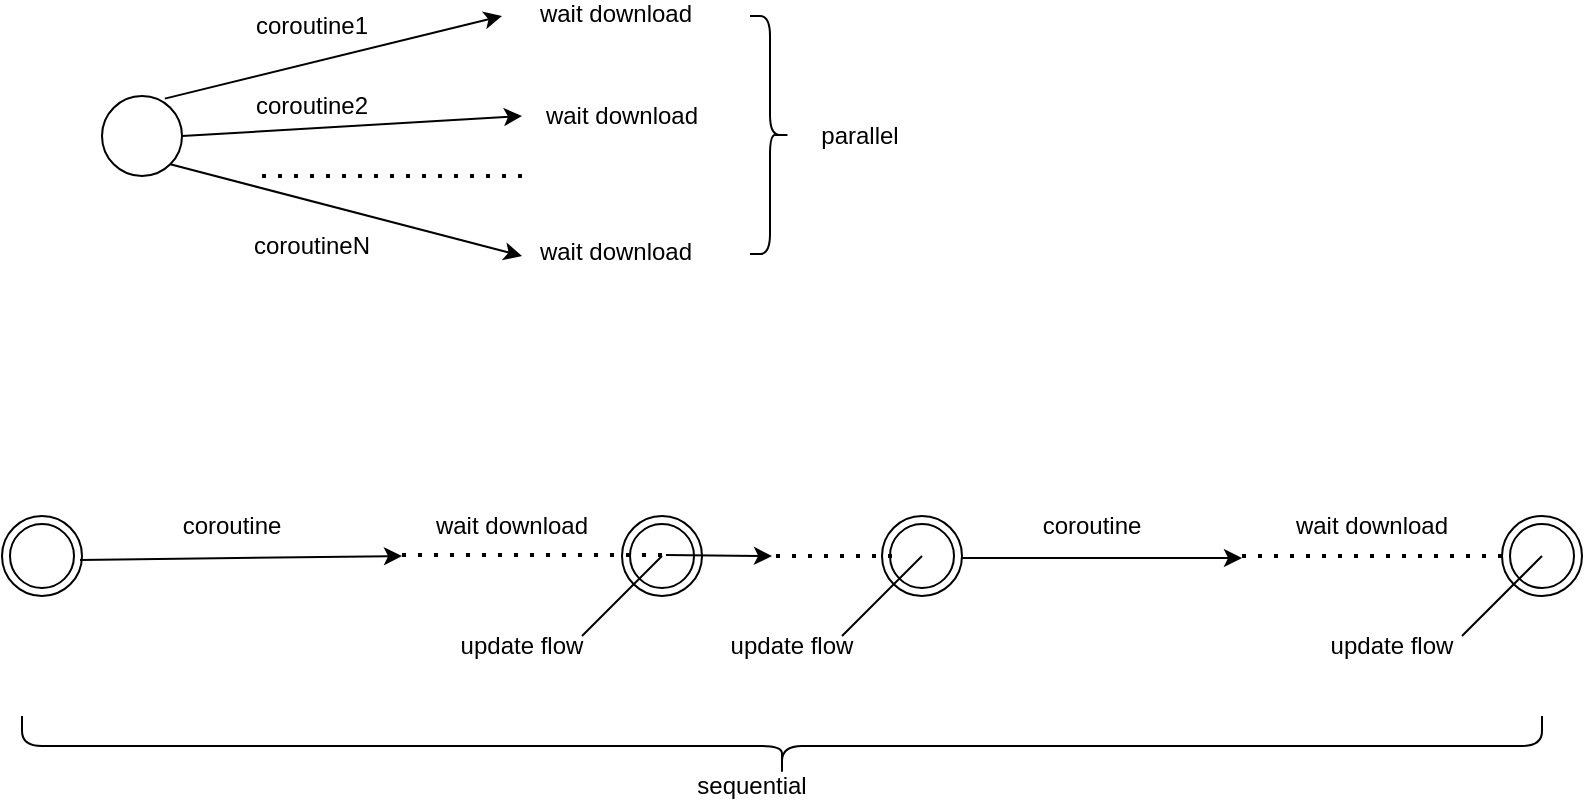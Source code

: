 <mxfile version="24.4.10" type="github">
  <diagram name="Pagină-1" id="sLzx4GGvLke_HAknfn0S">
    <mxGraphModel dx="1050" dy="609" grid="0" gridSize="10" guides="1" tooltips="1" connect="1" arrows="1" fold="1" page="1" pageScale="1" pageWidth="827" pageHeight="1169" math="0" shadow="0">
      <root>
        <mxCell id="0" />
        <mxCell id="1" parent="0" />
        <mxCell id="mSZfPLE60trjO65rIiRt-1" value="" style="ellipse;whiteSpace=wrap;html=1;aspect=fixed;" vertex="1" parent="1">
          <mxGeometry x="80" y="190" width="40" height="40" as="geometry" />
        </mxCell>
        <mxCell id="mSZfPLE60trjO65rIiRt-2" value="" style="endArrow=classic;html=1;rounded=0;exitX=0.785;exitY=0.033;exitDx=0;exitDy=0;exitPerimeter=0;" edge="1" parent="1" source="mSZfPLE60trjO65rIiRt-1">
          <mxGeometry width="50" height="50" relative="1" as="geometry">
            <mxPoint x="390" y="340" as="sourcePoint" />
            <mxPoint x="280" y="150" as="targetPoint" />
          </mxGeometry>
        </mxCell>
        <mxCell id="mSZfPLE60trjO65rIiRt-4" value="" style="endArrow=none;dashed=1;html=1;dashPattern=1 3;strokeWidth=2;rounded=0;" edge="1" parent="1">
          <mxGeometry width="50" height="50" relative="1" as="geometry">
            <mxPoint x="160" y="230" as="sourcePoint" />
            <mxPoint x="290" y="230" as="targetPoint" />
          </mxGeometry>
        </mxCell>
        <mxCell id="mSZfPLE60trjO65rIiRt-5" value="coroutine1" style="text;strokeColor=none;align=center;fillColor=none;html=1;verticalAlign=middle;whiteSpace=wrap;rounded=0;" vertex="1" parent="1">
          <mxGeometry x="160" y="150" width="50" height="10" as="geometry" />
        </mxCell>
        <mxCell id="mSZfPLE60trjO65rIiRt-8" value="" style="endArrow=classic;html=1;rounded=0;exitX=1;exitY=1;exitDx=0;exitDy=0;" edge="1" parent="1" source="mSZfPLE60trjO65rIiRt-1">
          <mxGeometry width="50" height="50" relative="1" as="geometry">
            <mxPoint x="150" y="282" as="sourcePoint" />
            <mxPoint x="290" y="270" as="targetPoint" />
          </mxGeometry>
        </mxCell>
        <mxCell id="mSZfPLE60trjO65rIiRt-9" value="" style="endArrow=classic;html=1;rounded=0;exitX=1;exitY=0.5;exitDx=0;exitDy=0;" edge="1" parent="1" source="mSZfPLE60trjO65rIiRt-1">
          <mxGeometry width="50" height="50" relative="1" as="geometry">
            <mxPoint x="130" y="212" as="sourcePoint" />
            <mxPoint x="290" y="200" as="targetPoint" />
          </mxGeometry>
        </mxCell>
        <mxCell id="mSZfPLE60trjO65rIiRt-11" value="coroutine2" style="text;strokeColor=none;align=center;fillColor=none;html=1;verticalAlign=middle;whiteSpace=wrap;rounded=0;" vertex="1" parent="1">
          <mxGeometry x="160" y="190" width="50" height="10" as="geometry" />
        </mxCell>
        <mxCell id="mSZfPLE60trjO65rIiRt-12" value="coroutineN" style="text;strokeColor=none;align=center;fillColor=none;html=1;verticalAlign=middle;whiteSpace=wrap;rounded=0;" vertex="1" parent="1">
          <mxGeometry x="160" y="260" width="50" height="10" as="geometry" />
        </mxCell>
        <mxCell id="mSZfPLE60trjO65rIiRt-15" value="wait download" style="text;strokeColor=none;align=center;fillColor=none;html=1;verticalAlign=middle;whiteSpace=wrap;rounded=0;" vertex="1" parent="1">
          <mxGeometry x="282" y="144" width="110" height="10" as="geometry" />
        </mxCell>
        <mxCell id="mSZfPLE60trjO65rIiRt-16" value="wait download" style="text;strokeColor=none;align=center;fillColor=none;html=1;verticalAlign=middle;whiteSpace=wrap;rounded=0;" vertex="1" parent="1">
          <mxGeometry x="300" y="195" width="80" height="10" as="geometry" />
        </mxCell>
        <mxCell id="mSZfPLE60trjO65rIiRt-17" value="wait download" style="text;strokeColor=none;align=center;fillColor=none;html=1;verticalAlign=middle;whiteSpace=wrap;rounded=0;" vertex="1" parent="1">
          <mxGeometry x="297" y="263" width="80" height="10" as="geometry" />
        </mxCell>
        <mxCell id="mSZfPLE60trjO65rIiRt-21" value="" style="shape=curlyBracket;whiteSpace=wrap;html=1;rounded=1;flipH=1;labelPosition=right;verticalLabelPosition=middle;align=left;verticalAlign=middle;size=0.5;" vertex="1" parent="1">
          <mxGeometry x="404" y="150" width="20" height="119" as="geometry" />
        </mxCell>
        <mxCell id="mSZfPLE60trjO65rIiRt-22" value="parallel" style="text;strokeColor=none;align=center;fillColor=none;html=1;verticalAlign=middle;whiteSpace=wrap;rounded=0;" vertex="1" parent="1">
          <mxGeometry x="424" y="204.5" width="70" height="10" as="geometry" />
        </mxCell>
        <mxCell id="mSZfPLE60trjO65rIiRt-23" value="" style="ellipse;shape=doubleEllipse;whiteSpace=wrap;html=1;aspect=fixed;" vertex="1" parent="1">
          <mxGeometry x="30" y="400" width="40" height="40" as="geometry" />
        </mxCell>
        <mxCell id="mSZfPLE60trjO65rIiRt-24" value="" style="ellipse;shape=doubleEllipse;whiteSpace=wrap;html=1;aspect=fixed;" vertex="1" parent="1">
          <mxGeometry x="470" y="400" width="40" height="40" as="geometry" />
        </mxCell>
        <mxCell id="mSZfPLE60trjO65rIiRt-25" value="" style="ellipse;shape=doubleEllipse;whiteSpace=wrap;html=1;aspect=fixed;" vertex="1" parent="1">
          <mxGeometry x="340" y="400" width="40" height="40" as="geometry" />
        </mxCell>
        <mxCell id="mSZfPLE60trjO65rIiRt-27" value="" style="endArrow=classic;html=1;rounded=0;exitX=0.785;exitY=0.033;exitDx=0;exitDy=0;exitPerimeter=0;" edge="1" parent="1">
          <mxGeometry width="50" height="50" relative="1" as="geometry">
            <mxPoint x="69" y="422" as="sourcePoint" />
            <mxPoint x="230" y="420" as="targetPoint" />
          </mxGeometry>
        </mxCell>
        <mxCell id="mSZfPLE60trjO65rIiRt-28" value="" style="endArrow=none;dashed=1;html=1;dashPattern=1 3;strokeWidth=2;rounded=0;" edge="1" parent="1">
          <mxGeometry width="50" height="50" relative="1" as="geometry">
            <mxPoint x="230" y="419.5" as="sourcePoint" />
            <mxPoint x="360" y="419.5" as="targetPoint" />
          </mxGeometry>
        </mxCell>
        <mxCell id="mSZfPLE60trjO65rIiRt-29" value="coroutine" style="text;strokeColor=none;align=center;fillColor=none;html=1;verticalAlign=middle;whiteSpace=wrap;rounded=0;" vertex="1" parent="1">
          <mxGeometry x="120" y="400" width="50" height="10" as="geometry" />
        </mxCell>
        <mxCell id="mSZfPLE60trjO65rIiRt-33" value="" style="endArrow=classic;html=1;rounded=0;exitX=0.785;exitY=0.033;exitDx=0;exitDy=0;exitPerimeter=0;" edge="1" parent="1">
          <mxGeometry width="50" height="50" relative="1" as="geometry">
            <mxPoint x="510" y="421" as="sourcePoint" />
            <mxPoint x="650" y="421" as="targetPoint" />
          </mxGeometry>
        </mxCell>
        <mxCell id="mSZfPLE60trjO65rIiRt-34" value="" style="endArrow=none;dashed=1;html=1;dashPattern=1 3;strokeWidth=2;rounded=0;" edge="1" parent="1">
          <mxGeometry width="50" height="50" relative="1" as="geometry">
            <mxPoint x="417" y="420" as="sourcePoint" />
            <mxPoint x="480" y="420" as="targetPoint" />
          </mxGeometry>
        </mxCell>
        <mxCell id="mSZfPLE60trjO65rIiRt-35" value="wait download" style="text;strokeColor=none;align=center;fillColor=none;html=1;verticalAlign=middle;whiteSpace=wrap;rounded=0;" vertex="1" parent="1">
          <mxGeometry x="230" y="400" width="110" height="10" as="geometry" />
        </mxCell>
        <mxCell id="mSZfPLE60trjO65rIiRt-36" value="" style="shape=curlyBracket;whiteSpace=wrap;html=1;rounded=1;flipH=1;labelPosition=right;verticalLabelPosition=middle;align=left;verticalAlign=middle;direction=north;" vertex="1" parent="1">
          <mxGeometry x="40" y="500" width="760" height="30" as="geometry" />
        </mxCell>
        <mxCell id="mSZfPLE60trjO65rIiRt-38" value="sequential" style="text;strokeColor=none;align=center;fillColor=none;html=1;verticalAlign=middle;whiteSpace=wrap;rounded=0;" vertex="1" parent="1">
          <mxGeometry x="370" y="530" width="70" height="10" as="geometry" />
        </mxCell>
        <mxCell id="mSZfPLE60trjO65rIiRt-39" value="coroutine" style="text;strokeColor=none;align=center;fillColor=none;html=1;verticalAlign=middle;whiteSpace=wrap;rounded=0;" vertex="1" parent="1">
          <mxGeometry x="550" y="400" width="50" height="10" as="geometry" />
        </mxCell>
        <mxCell id="mSZfPLE60trjO65rIiRt-44" value="" style="endArrow=none;html=1;rounded=0;" edge="1" parent="1">
          <mxGeometry width="50" height="50" relative="1" as="geometry">
            <mxPoint x="320" y="460" as="sourcePoint" />
            <mxPoint x="360" y="420" as="targetPoint" />
          </mxGeometry>
        </mxCell>
        <mxCell id="mSZfPLE60trjO65rIiRt-45" value="update flow" style="text;strokeColor=none;align=center;fillColor=none;html=1;verticalAlign=middle;whiteSpace=wrap;rounded=0;" vertex="1" parent="1">
          <mxGeometry x="250" y="460" width="80" height="10" as="geometry" />
        </mxCell>
        <mxCell id="mSZfPLE60trjO65rIiRt-47" value="" style="endArrow=none;dashed=1;html=1;dashPattern=1 3;strokeWidth=2;rounded=0;entryX=0;entryY=0.5;entryDx=0;entryDy=0;" edge="1" parent="1" target="mSZfPLE60trjO65rIiRt-51">
          <mxGeometry width="50" height="50" relative="1" as="geometry">
            <mxPoint x="650" y="420" as="sourcePoint" />
            <mxPoint x="760" y="420" as="targetPoint" />
          </mxGeometry>
        </mxCell>
        <mxCell id="mSZfPLE60trjO65rIiRt-48" value="" style="endArrow=classic;html=1;rounded=0;" edge="1" parent="1">
          <mxGeometry width="50" height="50" relative="1" as="geometry">
            <mxPoint x="362" y="419.5" as="sourcePoint" />
            <mxPoint x="415" y="420" as="targetPoint" />
          </mxGeometry>
        </mxCell>
        <mxCell id="mSZfPLE60trjO65rIiRt-51" value="" style="ellipse;shape=doubleEllipse;whiteSpace=wrap;html=1;aspect=fixed;" vertex="1" parent="1">
          <mxGeometry x="780" y="400" width="40" height="40" as="geometry" />
        </mxCell>
        <mxCell id="mSZfPLE60trjO65rIiRt-53" value="wait download" style="text;strokeColor=none;align=center;fillColor=none;html=1;verticalAlign=middle;whiteSpace=wrap;rounded=0;" vertex="1" parent="1">
          <mxGeometry x="660" y="400" width="110" height="10" as="geometry" />
        </mxCell>
        <mxCell id="mSZfPLE60trjO65rIiRt-54" value="" style="endArrow=none;html=1;rounded=0;" edge="1" parent="1">
          <mxGeometry width="50" height="50" relative="1" as="geometry">
            <mxPoint x="760" y="460" as="sourcePoint" />
            <mxPoint x="800" y="420" as="targetPoint" />
          </mxGeometry>
        </mxCell>
        <mxCell id="mSZfPLE60trjO65rIiRt-55" value="update flow" style="text;strokeColor=none;align=center;fillColor=none;html=1;verticalAlign=middle;whiteSpace=wrap;rounded=0;" vertex="1" parent="1">
          <mxGeometry x="690" y="460" width="70" height="10" as="geometry" />
        </mxCell>
        <mxCell id="mSZfPLE60trjO65rIiRt-59" value="" style="endArrow=none;html=1;rounded=0;" edge="1" parent="1">
          <mxGeometry width="50" height="50" relative="1" as="geometry">
            <mxPoint x="450" y="460" as="sourcePoint" />
            <mxPoint x="490" y="420" as="targetPoint" />
          </mxGeometry>
        </mxCell>
        <mxCell id="mSZfPLE60trjO65rIiRt-60" value="update flow" style="text;strokeColor=none;align=center;fillColor=none;html=1;verticalAlign=middle;whiteSpace=wrap;rounded=0;" vertex="1" parent="1">
          <mxGeometry x="385" y="460" width="80" height="10" as="geometry" />
        </mxCell>
      </root>
    </mxGraphModel>
  </diagram>
</mxfile>
